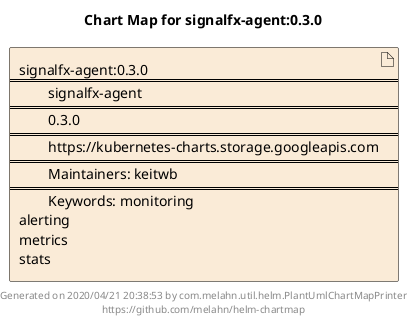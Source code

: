@startuml
skinparam linetype ortho
skinparam backgroundColor white
skinparam usecaseBorderColor black
skinparam usecaseArrowColor LightSlateGray
skinparam artifactBorderColor black
skinparam artifactArrowColor LightSlateGray

title Chart Map for signalfx-agent:0.3.0

'There is one referenced Helm Chart
artifact "signalfx-agent:0.3.0\n====\n\tsignalfx-agent\n====\n\t0.3.0\n====\n\thttps://kubernetes-charts.storage.googleapis.com\n====\n\tMaintainers: keitwb\n====\n\tKeywords: monitoring\nalerting\nmetrics\nstats" as signalfx_agent_0_3_0 #AntiqueWhite

'There are 0 referenced Docker Images

'Chart Dependencies

center footer Generated on 2020/04/21 20:38:53 by com.melahn.util.helm.PlantUmlChartMapPrinter\nhttps://github.com/melahn/helm-chartmap
@enduml
